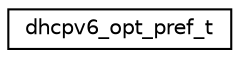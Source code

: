 digraph "Graphical Class Hierarchy"
{
 // LATEX_PDF_SIZE
  edge [fontname="Helvetica",fontsize="10",labelfontname="Helvetica",labelfontsize="10"];
  node [fontname="Helvetica",fontsize="10",shape=record];
  rankdir="LR";
  Node0 [label="dhcpv6_opt_pref_t",height=0.2,width=0.4,color="black", fillcolor="white", style="filled",URL="$structdhcpv6__opt__pref__t.html",tooltip="DHCPv6 preference option format."];
}
